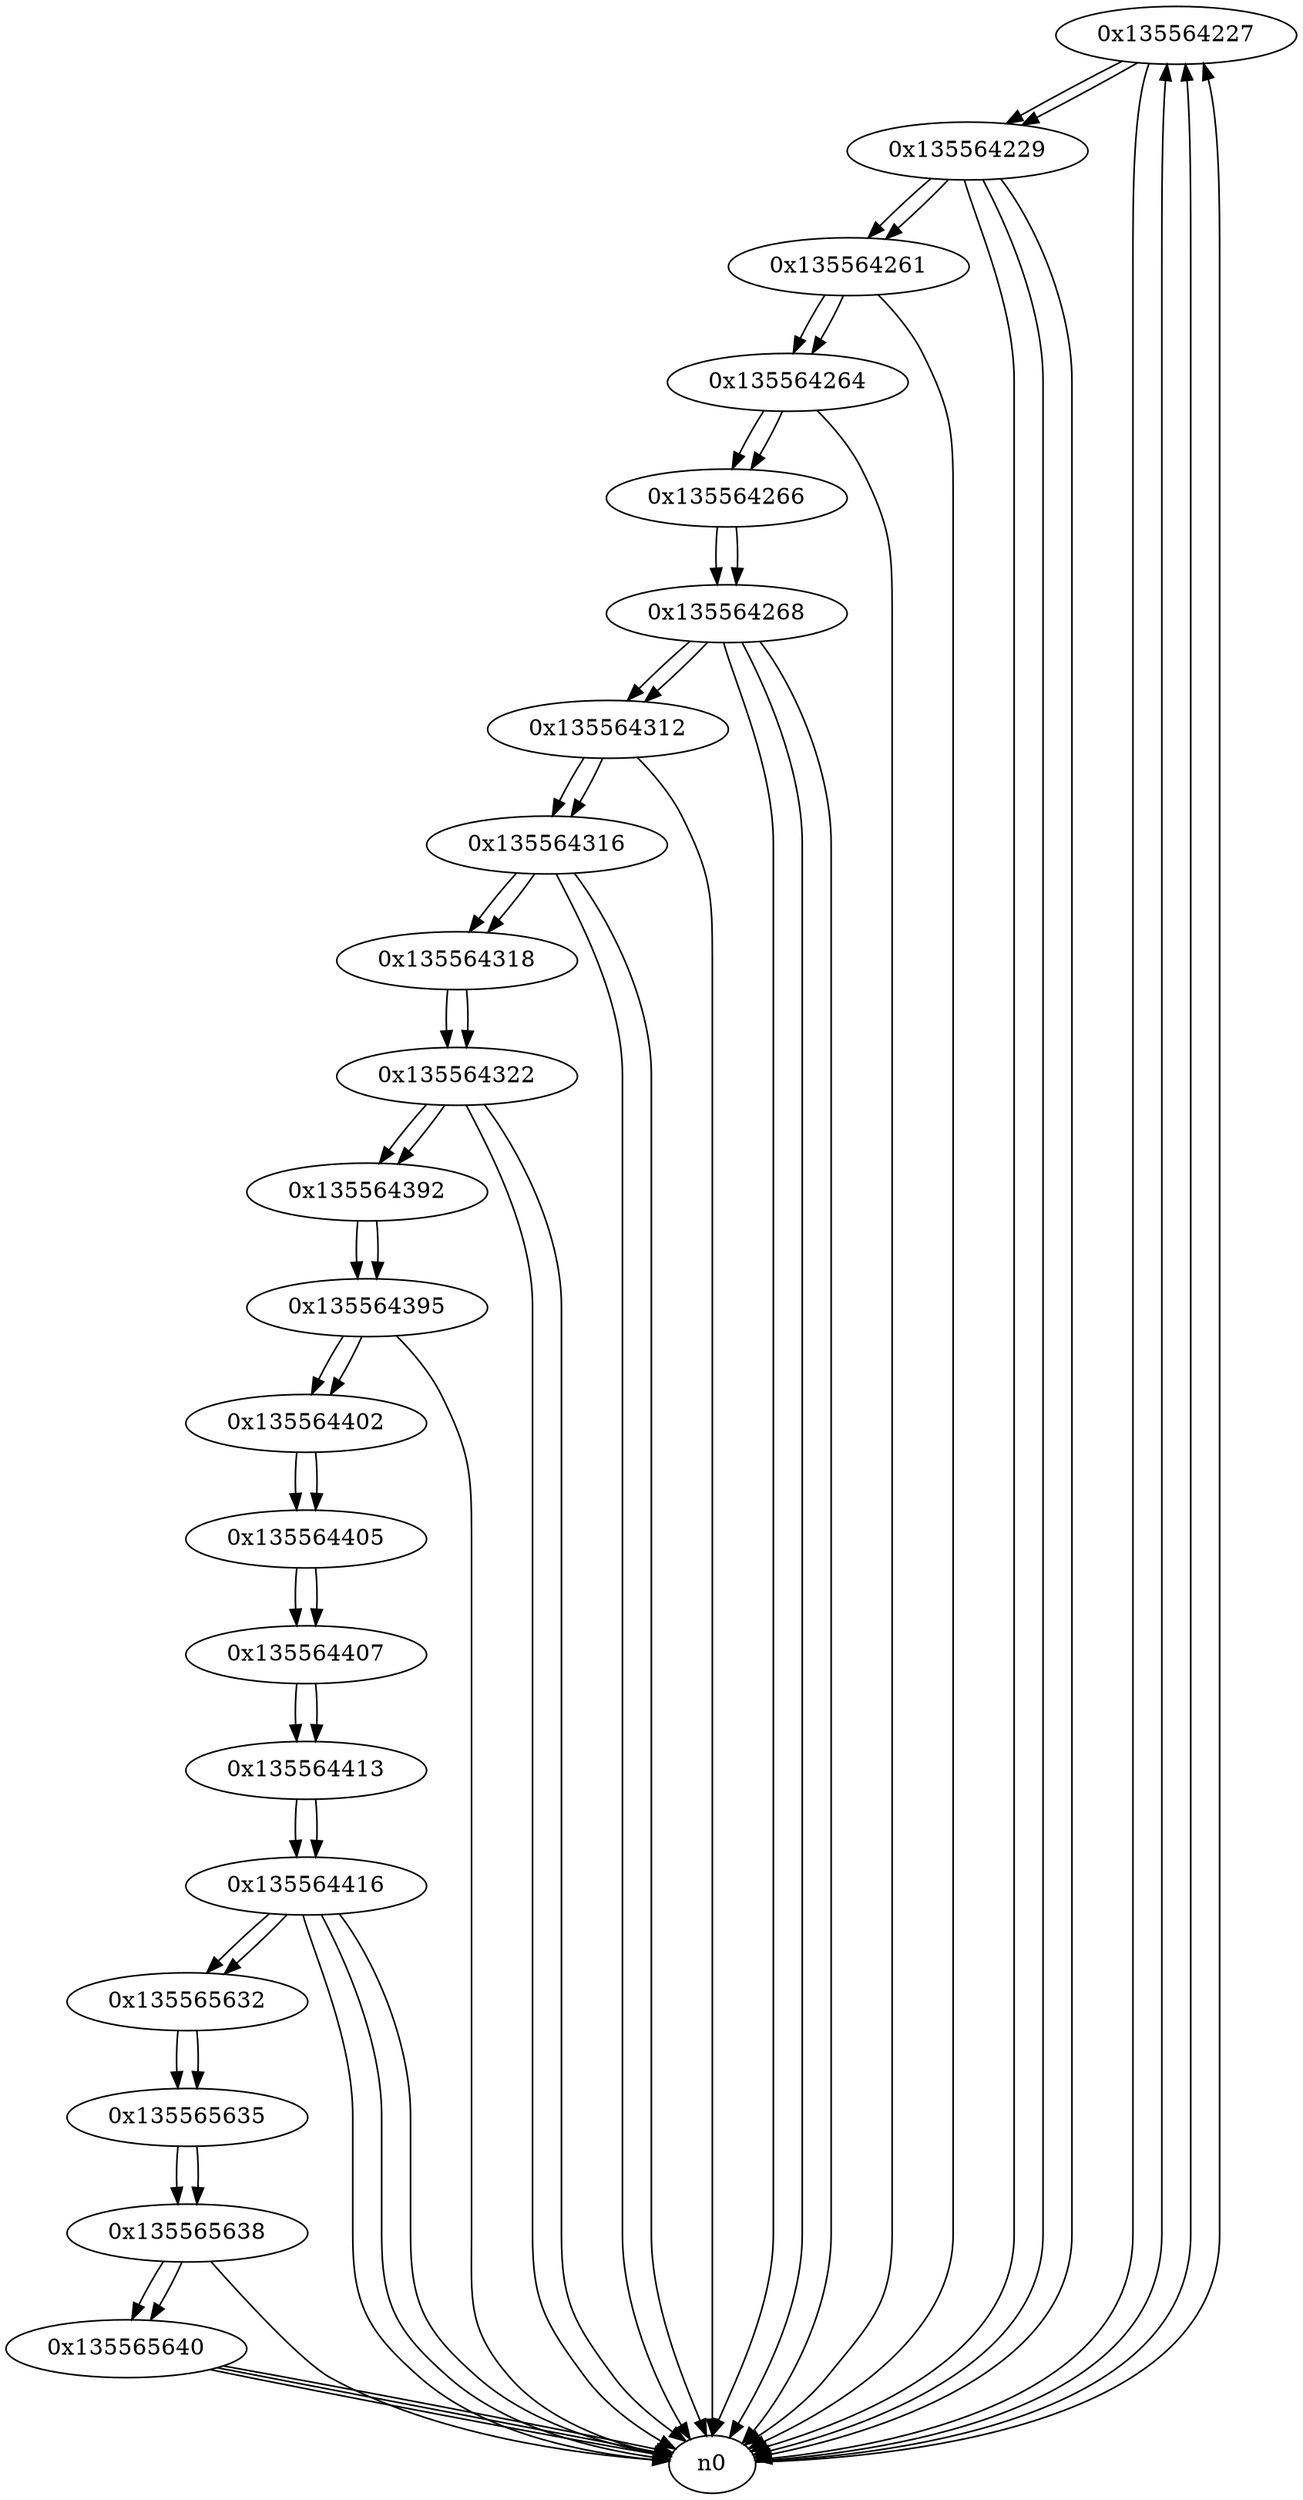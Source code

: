 digraph G{
/* nodes */
  n1 [label="0x135564227"]
  n2 [label="0x135564229"]
  n3 [label="0x135564261"]
  n4 [label="0x135564264"]
  n5 [label="0x135564266"]
  n6 [label="0x135564268"]
  n7 [label="0x135564312"]
  n8 [label="0x135564316"]
  n9 [label="0x135564318"]
  n10 [label="0x135564322"]
  n11 [label="0x135564392"]
  n12 [label="0x135564395"]
  n13 [label="0x135564402"]
  n14 [label="0x135564405"]
  n15 [label="0x135564407"]
  n16 [label="0x135564413"]
  n17 [label="0x135564416"]
  n18 [label="0x135565632"]
  n19 [label="0x135565635"]
  n20 [label="0x135565638"]
  n21 [label="0x135565640"]
/* edges */
n1 -> n2;
n1 -> n0;
n0 -> n1;
n0 -> n1;
n0 -> n1;
n2 -> n3;
n2 -> n0;
n2 -> n0;
n2 -> n0;
n1 -> n2;
n3 -> n4;
n3 -> n0;
n2 -> n3;
n4 -> n5;
n4 -> n0;
n3 -> n4;
n5 -> n6;
n4 -> n5;
n6 -> n7;
n6 -> n0;
n6 -> n0;
n6 -> n0;
n5 -> n6;
n7 -> n8;
n7 -> n0;
n6 -> n7;
n8 -> n0;
n8 -> n9;
n8 -> n0;
n7 -> n8;
n9 -> n10;
n8 -> n9;
n10 -> n11;
n10 -> n0;
n10 -> n0;
n9 -> n10;
n11 -> n12;
n10 -> n11;
n12 -> n13;
n12 -> n0;
n11 -> n12;
n13 -> n14;
n12 -> n13;
n14 -> n15;
n13 -> n14;
n15 -> n16;
n14 -> n15;
n16 -> n17;
n15 -> n16;
n17 -> n0;
n17 -> n18;
n17 -> n0;
n17 -> n0;
n16 -> n17;
n18 -> n19;
n17 -> n18;
n19 -> n20;
n18 -> n19;
n20 -> n21;
n20 -> n0;
n19 -> n20;
n21 -> n0;
n21 -> n0;
n21 -> n0;
n20 -> n21;
}
